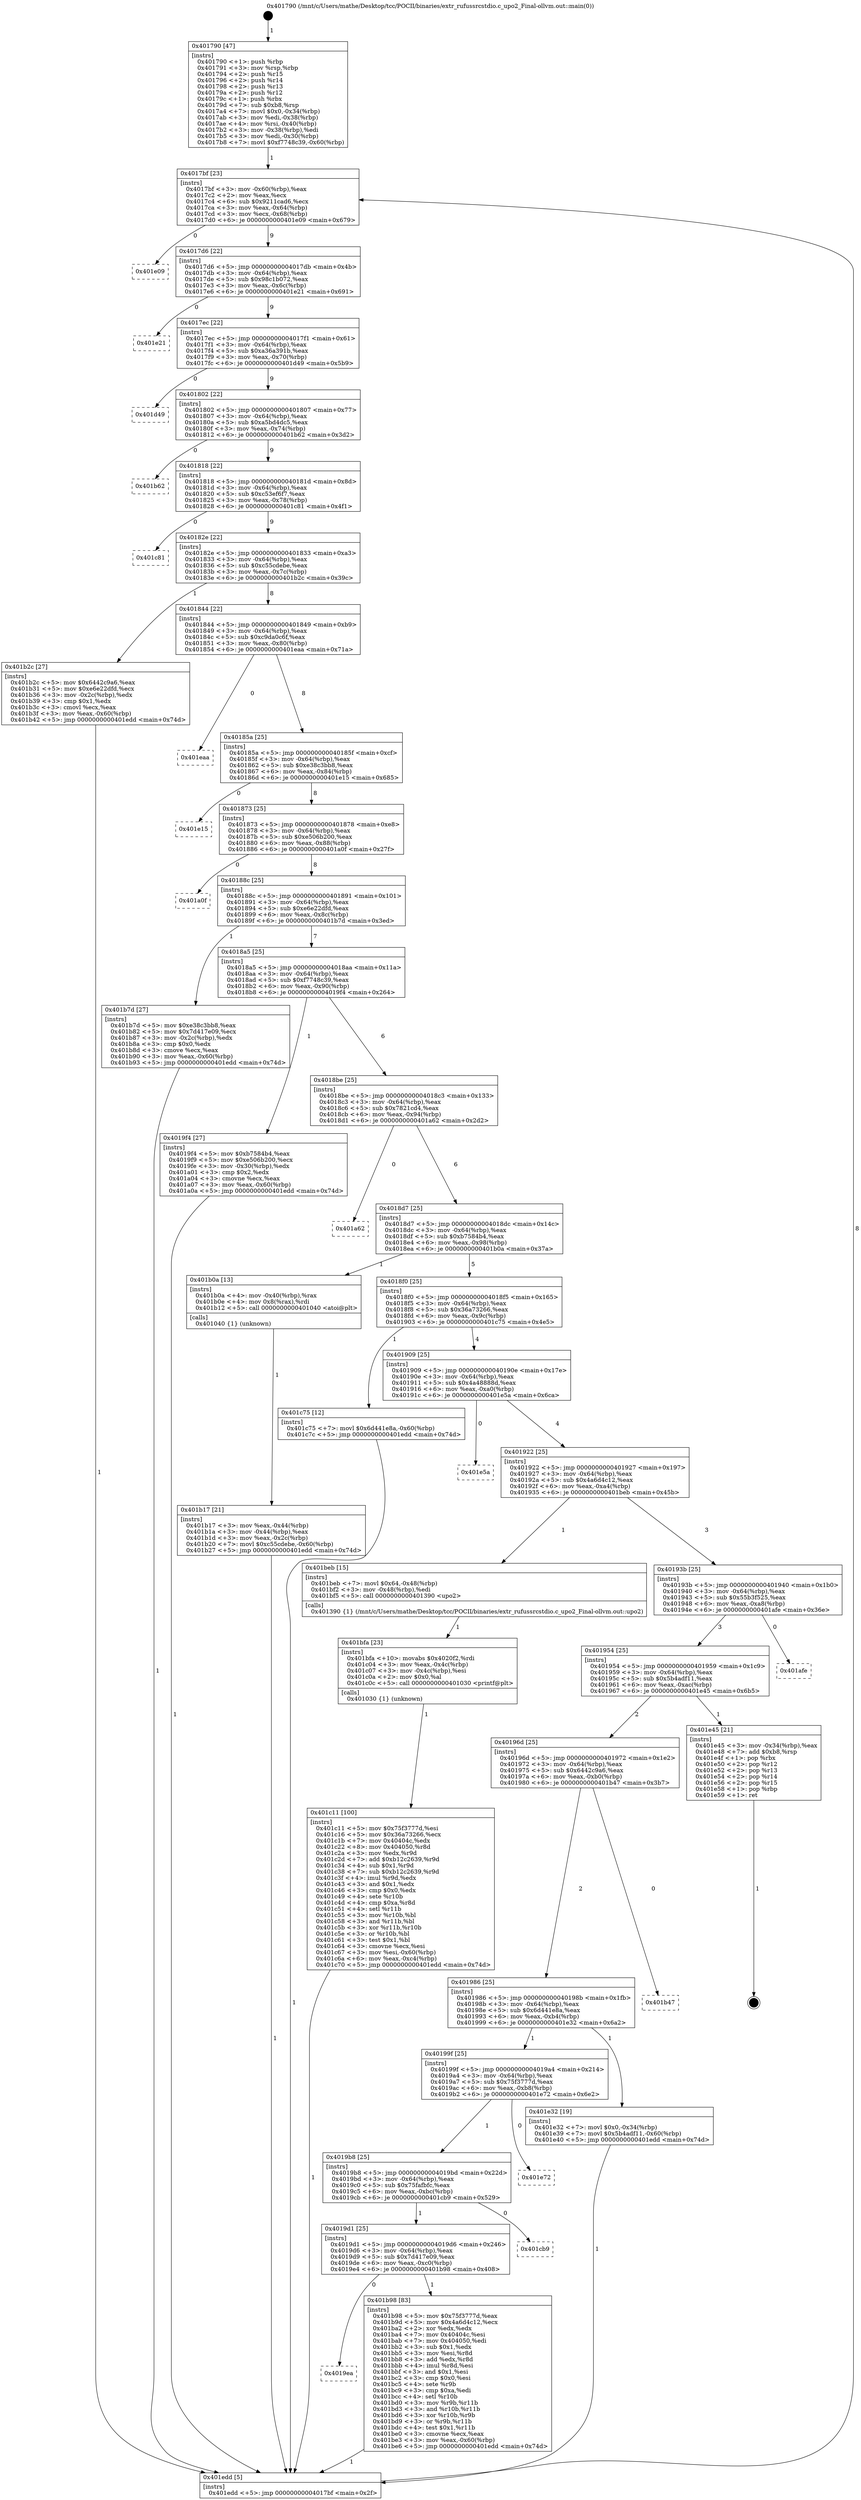 digraph "0x401790" {
  label = "0x401790 (/mnt/c/Users/mathe/Desktop/tcc/POCII/binaries/extr_rufussrcstdio.c_upo2_Final-ollvm.out::main(0))"
  labelloc = "t"
  node[shape=record]

  Entry [label="",width=0.3,height=0.3,shape=circle,fillcolor=black,style=filled]
  "0x4017bf" [label="{
     0x4017bf [23]\l
     | [instrs]\l
     &nbsp;&nbsp;0x4017bf \<+3\>: mov -0x60(%rbp),%eax\l
     &nbsp;&nbsp;0x4017c2 \<+2\>: mov %eax,%ecx\l
     &nbsp;&nbsp;0x4017c4 \<+6\>: sub $0x9211cad6,%ecx\l
     &nbsp;&nbsp;0x4017ca \<+3\>: mov %eax,-0x64(%rbp)\l
     &nbsp;&nbsp;0x4017cd \<+3\>: mov %ecx,-0x68(%rbp)\l
     &nbsp;&nbsp;0x4017d0 \<+6\>: je 0000000000401e09 \<main+0x679\>\l
  }"]
  "0x401e09" [label="{
     0x401e09\l
  }", style=dashed]
  "0x4017d6" [label="{
     0x4017d6 [22]\l
     | [instrs]\l
     &nbsp;&nbsp;0x4017d6 \<+5\>: jmp 00000000004017db \<main+0x4b\>\l
     &nbsp;&nbsp;0x4017db \<+3\>: mov -0x64(%rbp),%eax\l
     &nbsp;&nbsp;0x4017de \<+5\>: sub $0x98c1b072,%eax\l
     &nbsp;&nbsp;0x4017e3 \<+3\>: mov %eax,-0x6c(%rbp)\l
     &nbsp;&nbsp;0x4017e6 \<+6\>: je 0000000000401e21 \<main+0x691\>\l
  }"]
  Exit [label="",width=0.3,height=0.3,shape=circle,fillcolor=black,style=filled,peripheries=2]
  "0x401e21" [label="{
     0x401e21\l
  }", style=dashed]
  "0x4017ec" [label="{
     0x4017ec [22]\l
     | [instrs]\l
     &nbsp;&nbsp;0x4017ec \<+5\>: jmp 00000000004017f1 \<main+0x61\>\l
     &nbsp;&nbsp;0x4017f1 \<+3\>: mov -0x64(%rbp),%eax\l
     &nbsp;&nbsp;0x4017f4 \<+5\>: sub $0xa36a391b,%eax\l
     &nbsp;&nbsp;0x4017f9 \<+3\>: mov %eax,-0x70(%rbp)\l
     &nbsp;&nbsp;0x4017fc \<+6\>: je 0000000000401d49 \<main+0x5b9\>\l
  }"]
  "0x401c11" [label="{
     0x401c11 [100]\l
     | [instrs]\l
     &nbsp;&nbsp;0x401c11 \<+5\>: mov $0x75f3777d,%esi\l
     &nbsp;&nbsp;0x401c16 \<+5\>: mov $0x36a73266,%ecx\l
     &nbsp;&nbsp;0x401c1b \<+7\>: mov 0x40404c,%edx\l
     &nbsp;&nbsp;0x401c22 \<+8\>: mov 0x404050,%r8d\l
     &nbsp;&nbsp;0x401c2a \<+3\>: mov %edx,%r9d\l
     &nbsp;&nbsp;0x401c2d \<+7\>: add $0xb12c2639,%r9d\l
     &nbsp;&nbsp;0x401c34 \<+4\>: sub $0x1,%r9d\l
     &nbsp;&nbsp;0x401c38 \<+7\>: sub $0xb12c2639,%r9d\l
     &nbsp;&nbsp;0x401c3f \<+4\>: imul %r9d,%edx\l
     &nbsp;&nbsp;0x401c43 \<+3\>: and $0x1,%edx\l
     &nbsp;&nbsp;0x401c46 \<+3\>: cmp $0x0,%edx\l
     &nbsp;&nbsp;0x401c49 \<+4\>: sete %r10b\l
     &nbsp;&nbsp;0x401c4d \<+4\>: cmp $0xa,%r8d\l
     &nbsp;&nbsp;0x401c51 \<+4\>: setl %r11b\l
     &nbsp;&nbsp;0x401c55 \<+3\>: mov %r10b,%bl\l
     &nbsp;&nbsp;0x401c58 \<+3\>: and %r11b,%bl\l
     &nbsp;&nbsp;0x401c5b \<+3\>: xor %r11b,%r10b\l
     &nbsp;&nbsp;0x401c5e \<+3\>: or %r10b,%bl\l
     &nbsp;&nbsp;0x401c61 \<+3\>: test $0x1,%bl\l
     &nbsp;&nbsp;0x401c64 \<+3\>: cmovne %ecx,%esi\l
     &nbsp;&nbsp;0x401c67 \<+3\>: mov %esi,-0x60(%rbp)\l
     &nbsp;&nbsp;0x401c6a \<+6\>: mov %eax,-0xc4(%rbp)\l
     &nbsp;&nbsp;0x401c70 \<+5\>: jmp 0000000000401edd \<main+0x74d\>\l
  }"]
  "0x401d49" [label="{
     0x401d49\l
  }", style=dashed]
  "0x401802" [label="{
     0x401802 [22]\l
     | [instrs]\l
     &nbsp;&nbsp;0x401802 \<+5\>: jmp 0000000000401807 \<main+0x77\>\l
     &nbsp;&nbsp;0x401807 \<+3\>: mov -0x64(%rbp),%eax\l
     &nbsp;&nbsp;0x40180a \<+5\>: sub $0xa5bd4dc5,%eax\l
     &nbsp;&nbsp;0x40180f \<+3\>: mov %eax,-0x74(%rbp)\l
     &nbsp;&nbsp;0x401812 \<+6\>: je 0000000000401b62 \<main+0x3d2\>\l
  }"]
  "0x401bfa" [label="{
     0x401bfa [23]\l
     | [instrs]\l
     &nbsp;&nbsp;0x401bfa \<+10\>: movabs $0x4020f2,%rdi\l
     &nbsp;&nbsp;0x401c04 \<+3\>: mov %eax,-0x4c(%rbp)\l
     &nbsp;&nbsp;0x401c07 \<+3\>: mov -0x4c(%rbp),%esi\l
     &nbsp;&nbsp;0x401c0a \<+2\>: mov $0x0,%al\l
     &nbsp;&nbsp;0x401c0c \<+5\>: call 0000000000401030 \<printf@plt\>\l
     | [calls]\l
     &nbsp;&nbsp;0x401030 \{1\} (unknown)\l
  }"]
  "0x401b62" [label="{
     0x401b62\l
  }", style=dashed]
  "0x401818" [label="{
     0x401818 [22]\l
     | [instrs]\l
     &nbsp;&nbsp;0x401818 \<+5\>: jmp 000000000040181d \<main+0x8d\>\l
     &nbsp;&nbsp;0x40181d \<+3\>: mov -0x64(%rbp),%eax\l
     &nbsp;&nbsp;0x401820 \<+5\>: sub $0xc53ef6f7,%eax\l
     &nbsp;&nbsp;0x401825 \<+3\>: mov %eax,-0x78(%rbp)\l
     &nbsp;&nbsp;0x401828 \<+6\>: je 0000000000401c81 \<main+0x4f1\>\l
  }"]
  "0x4019ea" [label="{
     0x4019ea\l
  }", style=dashed]
  "0x401c81" [label="{
     0x401c81\l
  }", style=dashed]
  "0x40182e" [label="{
     0x40182e [22]\l
     | [instrs]\l
     &nbsp;&nbsp;0x40182e \<+5\>: jmp 0000000000401833 \<main+0xa3\>\l
     &nbsp;&nbsp;0x401833 \<+3\>: mov -0x64(%rbp),%eax\l
     &nbsp;&nbsp;0x401836 \<+5\>: sub $0xc55cdebe,%eax\l
     &nbsp;&nbsp;0x40183b \<+3\>: mov %eax,-0x7c(%rbp)\l
     &nbsp;&nbsp;0x40183e \<+6\>: je 0000000000401b2c \<main+0x39c\>\l
  }"]
  "0x401b98" [label="{
     0x401b98 [83]\l
     | [instrs]\l
     &nbsp;&nbsp;0x401b98 \<+5\>: mov $0x75f3777d,%eax\l
     &nbsp;&nbsp;0x401b9d \<+5\>: mov $0x4a6d4c12,%ecx\l
     &nbsp;&nbsp;0x401ba2 \<+2\>: xor %edx,%edx\l
     &nbsp;&nbsp;0x401ba4 \<+7\>: mov 0x40404c,%esi\l
     &nbsp;&nbsp;0x401bab \<+7\>: mov 0x404050,%edi\l
     &nbsp;&nbsp;0x401bb2 \<+3\>: sub $0x1,%edx\l
     &nbsp;&nbsp;0x401bb5 \<+3\>: mov %esi,%r8d\l
     &nbsp;&nbsp;0x401bb8 \<+3\>: add %edx,%r8d\l
     &nbsp;&nbsp;0x401bbb \<+4\>: imul %r8d,%esi\l
     &nbsp;&nbsp;0x401bbf \<+3\>: and $0x1,%esi\l
     &nbsp;&nbsp;0x401bc2 \<+3\>: cmp $0x0,%esi\l
     &nbsp;&nbsp;0x401bc5 \<+4\>: sete %r9b\l
     &nbsp;&nbsp;0x401bc9 \<+3\>: cmp $0xa,%edi\l
     &nbsp;&nbsp;0x401bcc \<+4\>: setl %r10b\l
     &nbsp;&nbsp;0x401bd0 \<+3\>: mov %r9b,%r11b\l
     &nbsp;&nbsp;0x401bd3 \<+3\>: and %r10b,%r11b\l
     &nbsp;&nbsp;0x401bd6 \<+3\>: xor %r10b,%r9b\l
     &nbsp;&nbsp;0x401bd9 \<+3\>: or %r9b,%r11b\l
     &nbsp;&nbsp;0x401bdc \<+4\>: test $0x1,%r11b\l
     &nbsp;&nbsp;0x401be0 \<+3\>: cmovne %ecx,%eax\l
     &nbsp;&nbsp;0x401be3 \<+3\>: mov %eax,-0x60(%rbp)\l
     &nbsp;&nbsp;0x401be6 \<+5\>: jmp 0000000000401edd \<main+0x74d\>\l
  }"]
  "0x401b2c" [label="{
     0x401b2c [27]\l
     | [instrs]\l
     &nbsp;&nbsp;0x401b2c \<+5\>: mov $0x6442c9a6,%eax\l
     &nbsp;&nbsp;0x401b31 \<+5\>: mov $0xe6e22dfd,%ecx\l
     &nbsp;&nbsp;0x401b36 \<+3\>: mov -0x2c(%rbp),%edx\l
     &nbsp;&nbsp;0x401b39 \<+3\>: cmp $0x1,%edx\l
     &nbsp;&nbsp;0x401b3c \<+3\>: cmovl %ecx,%eax\l
     &nbsp;&nbsp;0x401b3f \<+3\>: mov %eax,-0x60(%rbp)\l
     &nbsp;&nbsp;0x401b42 \<+5\>: jmp 0000000000401edd \<main+0x74d\>\l
  }"]
  "0x401844" [label="{
     0x401844 [22]\l
     | [instrs]\l
     &nbsp;&nbsp;0x401844 \<+5\>: jmp 0000000000401849 \<main+0xb9\>\l
     &nbsp;&nbsp;0x401849 \<+3\>: mov -0x64(%rbp),%eax\l
     &nbsp;&nbsp;0x40184c \<+5\>: sub $0xc9da0c6f,%eax\l
     &nbsp;&nbsp;0x401851 \<+3\>: mov %eax,-0x80(%rbp)\l
     &nbsp;&nbsp;0x401854 \<+6\>: je 0000000000401eaa \<main+0x71a\>\l
  }"]
  "0x4019d1" [label="{
     0x4019d1 [25]\l
     | [instrs]\l
     &nbsp;&nbsp;0x4019d1 \<+5\>: jmp 00000000004019d6 \<main+0x246\>\l
     &nbsp;&nbsp;0x4019d6 \<+3\>: mov -0x64(%rbp),%eax\l
     &nbsp;&nbsp;0x4019d9 \<+5\>: sub $0x7d417e09,%eax\l
     &nbsp;&nbsp;0x4019de \<+6\>: mov %eax,-0xc0(%rbp)\l
     &nbsp;&nbsp;0x4019e4 \<+6\>: je 0000000000401b98 \<main+0x408\>\l
  }"]
  "0x401eaa" [label="{
     0x401eaa\l
  }", style=dashed]
  "0x40185a" [label="{
     0x40185a [25]\l
     | [instrs]\l
     &nbsp;&nbsp;0x40185a \<+5\>: jmp 000000000040185f \<main+0xcf\>\l
     &nbsp;&nbsp;0x40185f \<+3\>: mov -0x64(%rbp),%eax\l
     &nbsp;&nbsp;0x401862 \<+5\>: sub $0xe38c3bb8,%eax\l
     &nbsp;&nbsp;0x401867 \<+6\>: mov %eax,-0x84(%rbp)\l
     &nbsp;&nbsp;0x40186d \<+6\>: je 0000000000401e15 \<main+0x685\>\l
  }"]
  "0x401cb9" [label="{
     0x401cb9\l
  }", style=dashed]
  "0x401e15" [label="{
     0x401e15\l
  }", style=dashed]
  "0x401873" [label="{
     0x401873 [25]\l
     | [instrs]\l
     &nbsp;&nbsp;0x401873 \<+5\>: jmp 0000000000401878 \<main+0xe8\>\l
     &nbsp;&nbsp;0x401878 \<+3\>: mov -0x64(%rbp),%eax\l
     &nbsp;&nbsp;0x40187b \<+5\>: sub $0xe506b200,%eax\l
     &nbsp;&nbsp;0x401880 \<+6\>: mov %eax,-0x88(%rbp)\l
     &nbsp;&nbsp;0x401886 \<+6\>: je 0000000000401a0f \<main+0x27f\>\l
  }"]
  "0x4019b8" [label="{
     0x4019b8 [25]\l
     | [instrs]\l
     &nbsp;&nbsp;0x4019b8 \<+5\>: jmp 00000000004019bd \<main+0x22d\>\l
     &nbsp;&nbsp;0x4019bd \<+3\>: mov -0x64(%rbp),%eax\l
     &nbsp;&nbsp;0x4019c0 \<+5\>: sub $0x75fafbfc,%eax\l
     &nbsp;&nbsp;0x4019c5 \<+6\>: mov %eax,-0xbc(%rbp)\l
     &nbsp;&nbsp;0x4019cb \<+6\>: je 0000000000401cb9 \<main+0x529\>\l
  }"]
  "0x401a0f" [label="{
     0x401a0f\l
  }", style=dashed]
  "0x40188c" [label="{
     0x40188c [25]\l
     | [instrs]\l
     &nbsp;&nbsp;0x40188c \<+5\>: jmp 0000000000401891 \<main+0x101\>\l
     &nbsp;&nbsp;0x401891 \<+3\>: mov -0x64(%rbp),%eax\l
     &nbsp;&nbsp;0x401894 \<+5\>: sub $0xe6e22dfd,%eax\l
     &nbsp;&nbsp;0x401899 \<+6\>: mov %eax,-0x8c(%rbp)\l
     &nbsp;&nbsp;0x40189f \<+6\>: je 0000000000401b7d \<main+0x3ed\>\l
  }"]
  "0x401e72" [label="{
     0x401e72\l
  }", style=dashed]
  "0x401b7d" [label="{
     0x401b7d [27]\l
     | [instrs]\l
     &nbsp;&nbsp;0x401b7d \<+5\>: mov $0xe38c3bb8,%eax\l
     &nbsp;&nbsp;0x401b82 \<+5\>: mov $0x7d417e09,%ecx\l
     &nbsp;&nbsp;0x401b87 \<+3\>: mov -0x2c(%rbp),%edx\l
     &nbsp;&nbsp;0x401b8a \<+3\>: cmp $0x0,%edx\l
     &nbsp;&nbsp;0x401b8d \<+3\>: cmove %ecx,%eax\l
     &nbsp;&nbsp;0x401b90 \<+3\>: mov %eax,-0x60(%rbp)\l
     &nbsp;&nbsp;0x401b93 \<+5\>: jmp 0000000000401edd \<main+0x74d\>\l
  }"]
  "0x4018a5" [label="{
     0x4018a5 [25]\l
     | [instrs]\l
     &nbsp;&nbsp;0x4018a5 \<+5\>: jmp 00000000004018aa \<main+0x11a\>\l
     &nbsp;&nbsp;0x4018aa \<+3\>: mov -0x64(%rbp),%eax\l
     &nbsp;&nbsp;0x4018ad \<+5\>: sub $0xf7748c39,%eax\l
     &nbsp;&nbsp;0x4018b2 \<+6\>: mov %eax,-0x90(%rbp)\l
     &nbsp;&nbsp;0x4018b8 \<+6\>: je 00000000004019f4 \<main+0x264\>\l
  }"]
  "0x40199f" [label="{
     0x40199f [25]\l
     | [instrs]\l
     &nbsp;&nbsp;0x40199f \<+5\>: jmp 00000000004019a4 \<main+0x214\>\l
     &nbsp;&nbsp;0x4019a4 \<+3\>: mov -0x64(%rbp),%eax\l
     &nbsp;&nbsp;0x4019a7 \<+5\>: sub $0x75f3777d,%eax\l
     &nbsp;&nbsp;0x4019ac \<+6\>: mov %eax,-0xb8(%rbp)\l
     &nbsp;&nbsp;0x4019b2 \<+6\>: je 0000000000401e72 \<main+0x6e2\>\l
  }"]
  "0x4019f4" [label="{
     0x4019f4 [27]\l
     | [instrs]\l
     &nbsp;&nbsp;0x4019f4 \<+5\>: mov $0xb7584b4,%eax\l
     &nbsp;&nbsp;0x4019f9 \<+5\>: mov $0xe506b200,%ecx\l
     &nbsp;&nbsp;0x4019fe \<+3\>: mov -0x30(%rbp),%edx\l
     &nbsp;&nbsp;0x401a01 \<+3\>: cmp $0x2,%edx\l
     &nbsp;&nbsp;0x401a04 \<+3\>: cmovne %ecx,%eax\l
     &nbsp;&nbsp;0x401a07 \<+3\>: mov %eax,-0x60(%rbp)\l
     &nbsp;&nbsp;0x401a0a \<+5\>: jmp 0000000000401edd \<main+0x74d\>\l
  }"]
  "0x4018be" [label="{
     0x4018be [25]\l
     | [instrs]\l
     &nbsp;&nbsp;0x4018be \<+5\>: jmp 00000000004018c3 \<main+0x133\>\l
     &nbsp;&nbsp;0x4018c3 \<+3\>: mov -0x64(%rbp),%eax\l
     &nbsp;&nbsp;0x4018c6 \<+5\>: sub $0x7821cd4,%eax\l
     &nbsp;&nbsp;0x4018cb \<+6\>: mov %eax,-0x94(%rbp)\l
     &nbsp;&nbsp;0x4018d1 \<+6\>: je 0000000000401a62 \<main+0x2d2\>\l
  }"]
  "0x401edd" [label="{
     0x401edd [5]\l
     | [instrs]\l
     &nbsp;&nbsp;0x401edd \<+5\>: jmp 00000000004017bf \<main+0x2f\>\l
  }"]
  "0x401790" [label="{
     0x401790 [47]\l
     | [instrs]\l
     &nbsp;&nbsp;0x401790 \<+1\>: push %rbp\l
     &nbsp;&nbsp;0x401791 \<+3\>: mov %rsp,%rbp\l
     &nbsp;&nbsp;0x401794 \<+2\>: push %r15\l
     &nbsp;&nbsp;0x401796 \<+2\>: push %r14\l
     &nbsp;&nbsp;0x401798 \<+2\>: push %r13\l
     &nbsp;&nbsp;0x40179a \<+2\>: push %r12\l
     &nbsp;&nbsp;0x40179c \<+1\>: push %rbx\l
     &nbsp;&nbsp;0x40179d \<+7\>: sub $0xb8,%rsp\l
     &nbsp;&nbsp;0x4017a4 \<+7\>: movl $0x0,-0x34(%rbp)\l
     &nbsp;&nbsp;0x4017ab \<+3\>: mov %edi,-0x38(%rbp)\l
     &nbsp;&nbsp;0x4017ae \<+4\>: mov %rsi,-0x40(%rbp)\l
     &nbsp;&nbsp;0x4017b2 \<+3\>: mov -0x38(%rbp),%edi\l
     &nbsp;&nbsp;0x4017b5 \<+3\>: mov %edi,-0x30(%rbp)\l
     &nbsp;&nbsp;0x4017b8 \<+7\>: movl $0xf7748c39,-0x60(%rbp)\l
  }"]
  "0x401e32" [label="{
     0x401e32 [19]\l
     | [instrs]\l
     &nbsp;&nbsp;0x401e32 \<+7\>: movl $0x0,-0x34(%rbp)\l
     &nbsp;&nbsp;0x401e39 \<+7\>: movl $0x5b4adf11,-0x60(%rbp)\l
     &nbsp;&nbsp;0x401e40 \<+5\>: jmp 0000000000401edd \<main+0x74d\>\l
  }"]
  "0x401a62" [label="{
     0x401a62\l
  }", style=dashed]
  "0x4018d7" [label="{
     0x4018d7 [25]\l
     | [instrs]\l
     &nbsp;&nbsp;0x4018d7 \<+5\>: jmp 00000000004018dc \<main+0x14c\>\l
     &nbsp;&nbsp;0x4018dc \<+3\>: mov -0x64(%rbp),%eax\l
     &nbsp;&nbsp;0x4018df \<+5\>: sub $0xb7584b4,%eax\l
     &nbsp;&nbsp;0x4018e4 \<+6\>: mov %eax,-0x98(%rbp)\l
     &nbsp;&nbsp;0x4018ea \<+6\>: je 0000000000401b0a \<main+0x37a\>\l
  }"]
  "0x401986" [label="{
     0x401986 [25]\l
     | [instrs]\l
     &nbsp;&nbsp;0x401986 \<+5\>: jmp 000000000040198b \<main+0x1fb\>\l
     &nbsp;&nbsp;0x40198b \<+3\>: mov -0x64(%rbp),%eax\l
     &nbsp;&nbsp;0x40198e \<+5\>: sub $0x6d441e8a,%eax\l
     &nbsp;&nbsp;0x401993 \<+6\>: mov %eax,-0xb4(%rbp)\l
     &nbsp;&nbsp;0x401999 \<+6\>: je 0000000000401e32 \<main+0x6a2\>\l
  }"]
  "0x401b0a" [label="{
     0x401b0a [13]\l
     | [instrs]\l
     &nbsp;&nbsp;0x401b0a \<+4\>: mov -0x40(%rbp),%rax\l
     &nbsp;&nbsp;0x401b0e \<+4\>: mov 0x8(%rax),%rdi\l
     &nbsp;&nbsp;0x401b12 \<+5\>: call 0000000000401040 \<atoi@plt\>\l
     | [calls]\l
     &nbsp;&nbsp;0x401040 \{1\} (unknown)\l
  }"]
  "0x4018f0" [label="{
     0x4018f0 [25]\l
     | [instrs]\l
     &nbsp;&nbsp;0x4018f0 \<+5\>: jmp 00000000004018f5 \<main+0x165\>\l
     &nbsp;&nbsp;0x4018f5 \<+3\>: mov -0x64(%rbp),%eax\l
     &nbsp;&nbsp;0x4018f8 \<+5\>: sub $0x36a73266,%eax\l
     &nbsp;&nbsp;0x4018fd \<+6\>: mov %eax,-0x9c(%rbp)\l
     &nbsp;&nbsp;0x401903 \<+6\>: je 0000000000401c75 \<main+0x4e5\>\l
  }"]
  "0x401b17" [label="{
     0x401b17 [21]\l
     | [instrs]\l
     &nbsp;&nbsp;0x401b17 \<+3\>: mov %eax,-0x44(%rbp)\l
     &nbsp;&nbsp;0x401b1a \<+3\>: mov -0x44(%rbp),%eax\l
     &nbsp;&nbsp;0x401b1d \<+3\>: mov %eax,-0x2c(%rbp)\l
     &nbsp;&nbsp;0x401b20 \<+7\>: movl $0xc55cdebe,-0x60(%rbp)\l
     &nbsp;&nbsp;0x401b27 \<+5\>: jmp 0000000000401edd \<main+0x74d\>\l
  }"]
  "0x401b47" [label="{
     0x401b47\l
  }", style=dashed]
  "0x401c75" [label="{
     0x401c75 [12]\l
     | [instrs]\l
     &nbsp;&nbsp;0x401c75 \<+7\>: movl $0x6d441e8a,-0x60(%rbp)\l
     &nbsp;&nbsp;0x401c7c \<+5\>: jmp 0000000000401edd \<main+0x74d\>\l
  }"]
  "0x401909" [label="{
     0x401909 [25]\l
     | [instrs]\l
     &nbsp;&nbsp;0x401909 \<+5\>: jmp 000000000040190e \<main+0x17e\>\l
     &nbsp;&nbsp;0x40190e \<+3\>: mov -0x64(%rbp),%eax\l
     &nbsp;&nbsp;0x401911 \<+5\>: sub $0x4a48888d,%eax\l
     &nbsp;&nbsp;0x401916 \<+6\>: mov %eax,-0xa0(%rbp)\l
     &nbsp;&nbsp;0x40191c \<+6\>: je 0000000000401e5a \<main+0x6ca\>\l
  }"]
  "0x40196d" [label="{
     0x40196d [25]\l
     | [instrs]\l
     &nbsp;&nbsp;0x40196d \<+5\>: jmp 0000000000401972 \<main+0x1e2\>\l
     &nbsp;&nbsp;0x401972 \<+3\>: mov -0x64(%rbp),%eax\l
     &nbsp;&nbsp;0x401975 \<+5\>: sub $0x6442c9a6,%eax\l
     &nbsp;&nbsp;0x40197a \<+6\>: mov %eax,-0xb0(%rbp)\l
     &nbsp;&nbsp;0x401980 \<+6\>: je 0000000000401b47 \<main+0x3b7\>\l
  }"]
  "0x401e5a" [label="{
     0x401e5a\l
  }", style=dashed]
  "0x401922" [label="{
     0x401922 [25]\l
     | [instrs]\l
     &nbsp;&nbsp;0x401922 \<+5\>: jmp 0000000000401927 \<main+0x197\>\l
     &nbsp;&nbsp;0x401927 \<+3\>: mov -0x64(%rbp),%eax\l
     &nbsp;&nbsp;0x40192a \<+5\>: sub $0x4a6d4c12,%eax\l
     &nbsp;&nbsp;0x40192f \<+6\>: mov %eax,-0xa4(%rbp)\l
     &nbsp;&nbsp;0x401935 \<+6\>: je 0000000000401beb \<main+0x45b\>\l
  }"]
  "0x401e45" [label="{
     0x401e45 [21]\l
     | [instrs]\l
     &nbsp;&nbsp;0x401e45 \<+3\>: mov -0x34(%rbp),%eax\l
     &nbsp;&nbsp;0x401e48 \<+7\>: add $0xb8,%rsp\l
     &nbsp;&nbsp;0x401e4f \<+1\>: pop %rbx\l
     &nbsp;&nbsp;0x401e50 \<+2\>: pop %r12\l
     &nbsp;&nbsp;0x401e52 \<+2\>: pop %r13\l
     &nbsp;&nbsp;0x401e54 \<+2\>: pop %r14\l
     &nbsp;&nbsp;0x401e56 \<+2\>: pop %r15\l
     &nbsp;&nbsp;0x401e58 \<+1\>: pop %rbp\l
     &nbsp;&nbsp;0x401e59 \<+1\>: ret\l
  }"]
  "0x401beb" [label="{
     0x401beb [15]\l
     | [instrs]\l
     &nbsp;&nbsp;0x401beb \<+7\>: movl $0x64,-0x48(%rbp)\l
     &nbsp;&nbsp;0x401bf2 \<+3\>: mov -0x48(%rbp),%edi\l
     &nbsp;&nbsp;0x401bf5 \<+5\>: call 0000000000401390 \<upo2\>\l
     | [calls]\l
     &nbsp;&nbsp;0x401390 \{1\} (/mnt/c/Users/mathe/Desktop/tcc/POCII/binaries/extr_rufussrcstdio.c_upo2_Final-ollvm.out::upo2)\l
  }"]
  "0x40193b" [label="{
     0x40193b [25]\l
     | [instrs]\l
     &nbsp;&nbsp;0x40193b \<+5\>: jmp 0000000000401940 \<main+0x1b0\>\l
     &nbsp;&nbsp;0x401940 \<+3\>: mov -0x64(%rbp),%eax\l
     &nbsp;&nbsp;0x401943 \<+5\>: sub $0x55b3f525,%eax\l
     &nbsp;&nbsp;0x401948 \<+6\>: mov %eax,-0xa8(%rbp)\l
     &nbsp;&nbsp;0x40194e \<+6\>: je 0000000000401afe \<main+0x36e\>\l
  }"]
  "0x401954" [label="{
     0x401954 [25]\l
     | [instrs]\l
     &nbsp;&nbsp;0x401954 \<+5\>: jmp 0000000000401959 \<main+0x1c9\>\l
     &nbsp;&nbsp;0x401959 \<+3\>: mov -0x64(%rbp),%eax\l
     &nbsp;&nbsp;0x40195c \<+5\>: sub $0x5b4adf11,%eax\l
     &nbsp;&nbsp;0x401961 \<+6\>: mov %eax,-0xac(%rbp)\l
     &nbsp;&nbsp;0x401967 \<+6\>: je 0000000000401e45 \<main+0x6b5\>\l
  }"]
  "0x401afe" [label="{
     0x401afe\l
  }", style=dashed]
  Entry -> "0x401790" [label=" 1"]
  "0x4017bf" -> "0x401e09" [label=" 0"]
  "0x4017bf" -> "0x4017d6" [label=" 9"]
  "0x401e45" -> Exit [label=" 1"]
  "0x4017d6" -> "0x401e21" [label=" 0"]
  "0x4017d6" -> "0x4017ec" [label=" 9"]
  "0x401e32" -> "0x401edd" [label=" 1"]
  "0x4017ec" -> "0x401d49" [label=" 0"]
  "0x4017ec" -> "0x401802" [label=" 9"]
  "0x401c75" -> "0x401edd" [label=" 1"]
  "0x401802" -> "0x401b62" [label=" 0"]
  "0x401802" -> "0x401818" [label=" 9"]
  "0x401c11" -> "0x401edd" [label=" 1"]
  "0x401818" -> "0x401c81" [label=" 0"]
  "0x401818" -> "0x40182e" [label=" 9"]
  "0x401bfa" -> "0x401c11" [label=" 1"]
  "0x40182e" -> "0x401b2c" [label=" 1"]
  "0x40182e" -> "0x401844" [label=" 8"]
  "0x401beb" -> "0x401bfa" [label=" 1"]
  "0x401844" -> "0x401eaa" [label=" 0"]
  "0x401844" -> "0x40185a" [label=" 8"]
  "0x4019d1" -> "0x4019ea" [label=" 0"]
  "0x40185a" -> "0x401e15" [label=" 0"]
  "0x40185a" -> "0x401873" [label=" 8"]
  "0x4019d1" -> "0x401b98" [label=" 1"]
  "0x401873" -> "0x401a0f" [label=" 0"]
  "0x401873" -> "0x40188c" [label=" 8"]
  "0x4019b8" -> "0x4019d1" [label=" 1"]
  "0x40188c" -> "0x401b7d" [label=" 1"]
  "0x40188c" -> "0x4018a5" [label=" 7"]
  "0x4019b8" -> "0x401cb9" [label=" 0"]
  "0x4018a5" -> "0x4019f4" [label=" 1"]
  "0x4018a5" -> "0x4018be" [label=" 6"]
  "0x4019f4" -> "0x401edd" [label=" 1"]
  "0x401790" -> "0x4017bf" [label=" 1"]
  "0x401edd" -> "0x4017bf" [label=" 8"]
  "0x40199f" -> "0x4019b8" [label=" 1"]
  "0x4018be" -> "0x401a62" [label=" 0"]
  "0x4018be" -> "0x4018d7" [label=" 6"]
  "0x40199f" -> "0x401e72" [label=" 0"]
  "0x4018d7" -> "0x401b0a" [label=" 1"]
  "0x4018d7" -> "0x4018f0" [label=" 5"]
  "0x401b0a" -> "0x401b17" [label=" 1"]
  "0x401b17" -> "0x401edd" [label=" 1"]
  "0x401b2c" -> "0x401edd" [label=" 1"]
  "0x401b7d" -> "0x401edd" [label=" 1"]
  "0x401986" -> "0x40199f" [label=" 1"]
  "0x4018f0" -> "0x401c75" [label=" 1"]
  "0x4018f0" -> "0x401909" [label=" 4"]
  "0x401986" -> "0x401e32" [label=" 1"]
  "0x401909" -> "0x401e5a" [label=" 0"]
  "0x401909" -> "0x401922" [label=" 4"]
  "0x40196d" -> "0x401986" [label=" 2"]
  "0x401922" -> "0x401beb" [label=" 1"]
  "0x401922" -> "0x40193b" [label=" 3"]
  "0x40196d" -> "0x401b47" [label=" 0"]
  "0x40193b" -> "0x401afe" [label=" 0"]
  "0x40193b" -> "0x401954" [label=" 3"]
  "0x401b98" -> "0x401edd" [label=" 1"]
  "0x401954" -> "0x401e45" [label=" 1"]
  "0x401954" -> "0x40196d" [label=" 2"]
}
